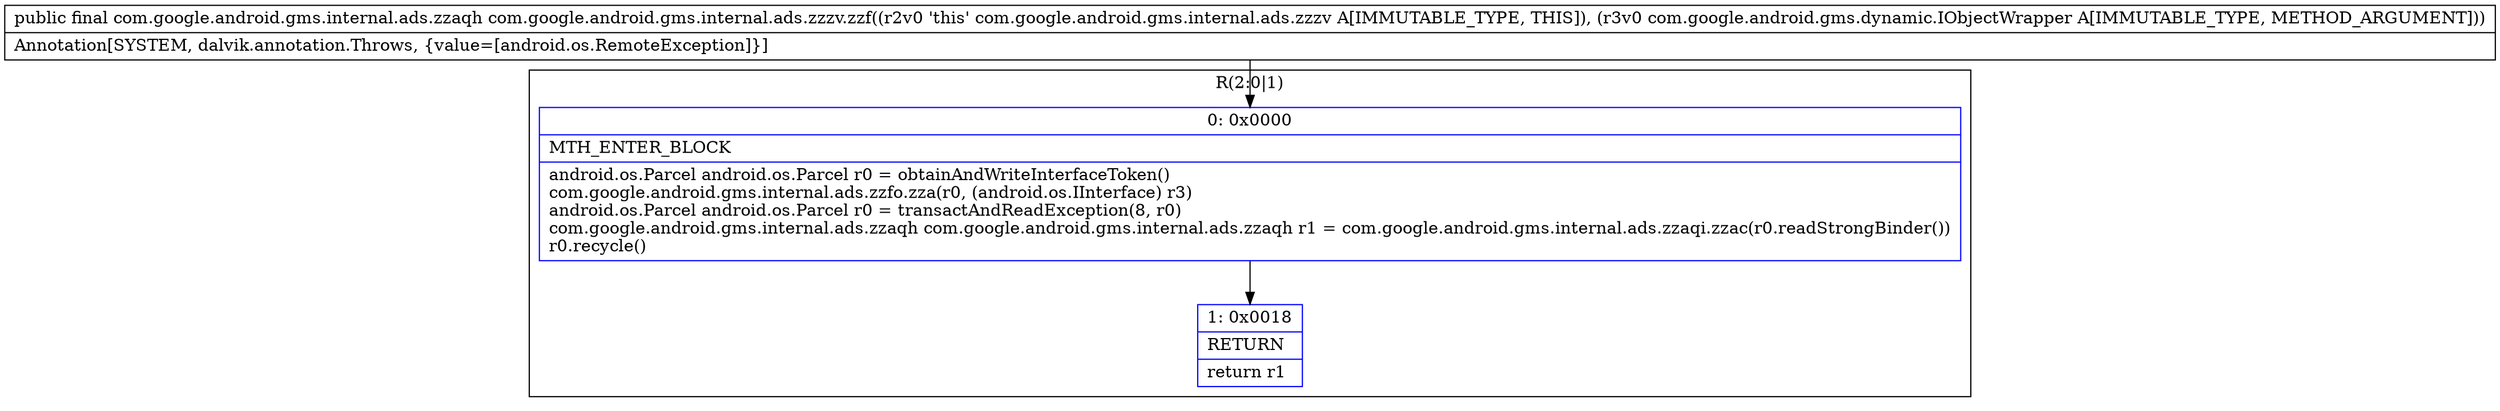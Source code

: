 digraph "CFG forcom.google.android.gms.internal.ads.zzzv.zzf(Lcom\/google\/android\/gms\/dynamic\/IObjectWrapper;)Lcom\/google\/android\/gms\/internal\/ads\/zzaqh;" {
subgraph cluster_Region_324462137 {
label = "R(2:0|1)";
node [shape=record,color=blue];
Node_0 [shape=record,label="{0\:\ 0x0000|MTH_ENTER_BLOCK\l|android.os.Parcel android.os.Parcel r0 = obtainAndWriteInterfaceToken()\lcom.google.android.gms.internal.ads.zzfo.zza(r0, (android.os.IInterface) r3)\landroid.os.Parcel android.os.Parcel r0 = transactAndReadException(8, r0)\lcom.google.android.gms.internal.ads.zzaqh com.google.android.gms.internal.ads.zzaqh r1 = com.google.android.gms.internal.ads.zzaqi.zzac(r0.readStrongBinder())\lr0.recycle()\l}"];
Node_1 [shape=record,label="{1\:\ 0x0018|RETURN\l|return r1\l}"];
}
MethodNode[shape=record,label="{public final com.google.android.gms.internal.ads.zzaqh com.google.android.gms.internal.ads.zzzv.zzf((r2v0 'this' com.google.android.gms.internal.ads.zzzv A[IMMUTABLE_TYPE, THIS]), (r3v0 com.google.android.gms.dynamic.IObjectWrapper A[IMMUTABLE_TYPE, METHOD_ARGUMENT]))  | Annotation[SYSTEM, dalvik.annotation.Throws, \{value=[android.os.RemoteException]\}]\l}"];
MethodNode -> Node_0;
Node_0 -> Node_1;
}


